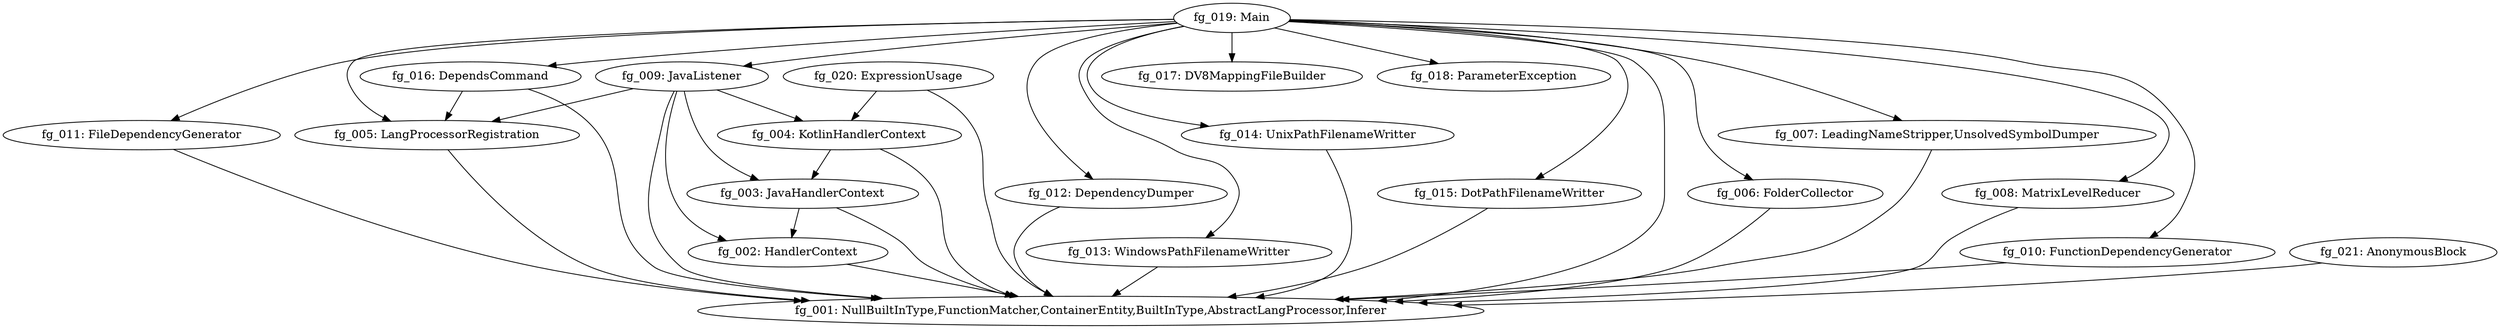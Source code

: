 digraph G { 
"fg_002: HandlerContext" -> "fg_001: NullBuiltInType,FunctionMatcher,ContainerEntity,BuiltInType,AbstractLangProcessor,Inferer"; 
"fg_003: JavaHandlerContext" -> "fg_002: HandlerContext"; 
"fg_003: JavaHandlerContext" -> "fg_001: NullBuiltInType,FunctionMatcher,ContainerEntity,BuiltInType,AbstractLangProcessor,Inferer"; 
"fg_004: KotlinHandlerContext" -> "fg_003: JavaHandlerContext"; 
"fg_004: KotlinHandlerContext" -> "fg_001: NullBuiltInType,FunctionMatcher,ContainerEntity,BuiltInType,AbstractLangProcessor,Inferer"; 
"fg_005: LangProcessorRegistration" -> "fg_001: NullBuiltInType,FunctionMatcher,ContainerEntity,BuiltInType,AbstractLangProcessor,Inferer"; 
"fg_006: FolderCollector" -> "fg_001: NullBuiltInType,FunctionMatcher,ContainerEntity,BuiltInType,AbstractLangProcessor,Inferer"; 
"fg_007: LeadingNameStripper,UnsolvedSymbolDumper" -> "fg_001: NullBuiltInType,FunctionMatcher,ContainerEntity,BuiltInType,AbstractLangProcessor,Inferer"; 
"fg_008: MatrixLevelReducer" -> "fg_001: NullBuiltInType,FunctionMatcher,ContainerEntity,BuiltInType,AbstractLangProcessor,Inferer"; 
"fg_009: JavaListener" -> "fg_003: JavaHandlerContext"; 
"fg_009: JavaListener" -> "fg_004: KotlinHandlerContext"; 
"fg_009: JavaListener" -> "fg_002: HandlerContext"; 
"fg_009: JavaListener" -> "fg_005: LangProcessorRegistration"; 
"fg_009: JavaListener" -> "fg_001: NullBuiltInType,FunctionMatcher,ContainerEntity,BuiltInType,AbstractLangProcessor,Inferer"; 
"fg_010: FunctionDependencyGenerator" -> "fg_001: NullBuiltInType,FunctionMatcher,ContainerEntity,BuiltInType,AbstractLangProcessor,Inferer"; 
"fg_011: FileDependencyGenerator" -> "fg_001: NullBuiltInType,FunctionMatcher,ContainerEntity,BuiltInType,AbstractLangProcessor,Inferer"; 
"fg_012: DependencyDumper" -> "fg_001: NullBuiltInType,FunctionMatcher,ContainerEntity,BuiltInType,AbstractLangProcessor,Inferer"; 
"fg_013: WindowsPathFilenameWritter" -> "fg_001: NullBuiltInType,FunctionMatcher,ContainerEntity,BuiltInType,AbstractLangProcessor,Inferer"; 
"fg_014: UnixPathFilenameWritter" -> "fg_001: NullBuiltInType,FunctionMatcher,ContainerEntity,BuiltInType,AbstractLangProcessor,Inferer"; 
"fg_015: DotPathFilenameWritter" -> "fg_001: NullBuiltInType,FunctionMatcher,ContainerEntity,BuiltInType,AbstractLangProcessor,Inferer"; 
"fg_016: DependsCommand" -> "fg_005: LangProcessorRegistration"; 
"fg_016: DependsCommand" -> "fg_001: NullBuiltInType,FunctionMatcher,ContainerEntity,BuiltInType,AbstractLangProcessor,Inferer"; 
"fg_019: Main" -> "fg_006: FolderCollector"; 
"fg_019: Main" -> "fg_015: DotPathFilenameWritter"; 
"fg_019: Main" -> "fg_016: DependsCommand"; 
"fg_019: Main" -> "fg_005: LangProcessorRegistration"; 
"fg_019: Main" -> "fg_013: WindowsPathFilenameWritter"; 
"fg_019: Main" -> "fg_001: NullBuiltInType,FunctionMatcher,ContainerEntity,BuiltInType,AbstractLangProcessor,Inferer"; 
"fg_019: Main" -> "fg_007: LeadingNameStripper,UnsolvedSymbolDumper"; 
"fg_019: Main" -> "fg_010: FunctionDependencyGenerator"; 
"fg_019: Main" -> "fg_009: JavaListener"; 
"fg_019: Main" -> "fg_014: UnixPathFilenameWritter"; 
"fg_019: Main" -> "fg_017: DV8MappingFileBuilder"; 
"fg_019: Main" -> "fg_008: MatrixLevelReducer"; 
"fg_019: Main" -> "fg_012: DependencyDumper"; 
"fg_019: Main" -> "fg_018: ParameterException"; 
"fg_019: Main" -> "fg_011: FileDependencyGenerator"; 
"fg_020: ExpressionUsage" -> "fg_004: KotlinHandlerContext"; 
"fg_020: ExpressionUsage" -> "fg_001: NullBuiltInType,FunctionMatcher,ContainerEntity,BuiltInType,AbstractLangProcessor,Inferer"; 
"fg_021: AnonymousBlock" -> "fg_001: NullBuiltInType,FunctionMatcher,ContainerEntity,BuiltInType,AbstractLangProcessor,Inferer"; 
}